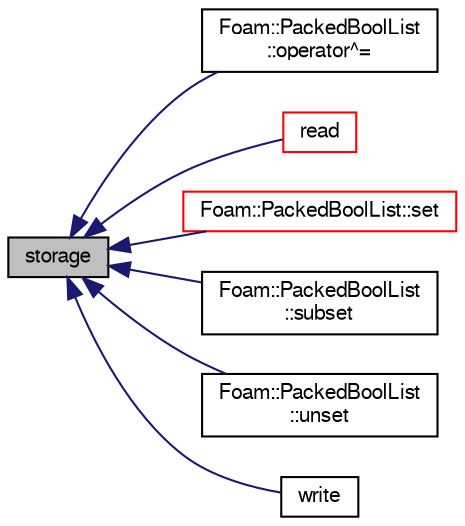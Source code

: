 digraph "storage"
{
  bgcolor="transparent";
  edge [fontname="FreeSans",fontsize="10",labelfontname="FreeSans",labelfontsize="10"];
  node [fontname="FreeSans",fontsize="10",shape=record];
  rankdir="LR";
  Node1 [label="storage",height=0.2,width=0.4,color="black", fillcolor="grey75", style="filled" fontcolor="black"];
  Node1 -> Node2 [dir="back",color="midnightblue",fontsize="10",style="solid",fontname="FreeSans"];
  Node2 [label="Foam::PackedBoolList\l::operator^=",height=0.2,width=0.4,color="black",URL="$a01706.html#a91f4576fe0dd1aa5848ac2912f4c5990",tooltip="Xor operator (lists may be dissimilar sizes) "];
  Node1 -> Node3 [dir="back",color="midnightblue",fontsize="10",style="solid",fontname="FreeSans"];
  Node3 [label="read",height=0.2,width=0.4,color="red",URL="$a01707.html#a223c472410515286cf5050b0b7b37396",tooltip="Clear list and read from stream. "];
  Node1 -> Node4 [dir="back",color="midnightblue",fontsize="10",style="solid",fontname="FreeSans"];
  Node4 [label="Foam::PackedBoolList::set",height=0.2,width=0.4,color="red",URL="$a01706.html#a0c010317ff4eff942a58dd385245119d",tooltip="Set specified bits. "];
  Node1 -> Node5 [dir="back",color="midnightblue",fontsize="10",style="solid",fontname="FreeSans"];
  Node5 [label="Foam::PackedBoolList\l::subset",height=0.2,width=0.4,color="black",URL="$a01706.html#a668afa3b74e76fcb97bc329983c5e787",tooltip="Subset with the specified list. "];
  Node1 -> Node6 [dir="back",color="midnightblue",fontsize="10",style="solid",fontname="FreeSans"];
  Node6 [label="Foam::PackedBoolList\l::unset",height=0.2,width=0.4,color="black",URL="$a01706.html#afaa869912c50accc001594d281048665",tooltip="Unset specified bits. "];
  Node1 -> Node7 [dir="back",color="midnightblue",fontsize="10",style="solid",fontname="FreeSans"];
  Node7 [label="write",height=0.2,width=0.4,color="black",URL="$a01707.html#a4f4810083cd68515933d923af815a002",tooltip="Write, optionally with indexedOutput. "];
}
